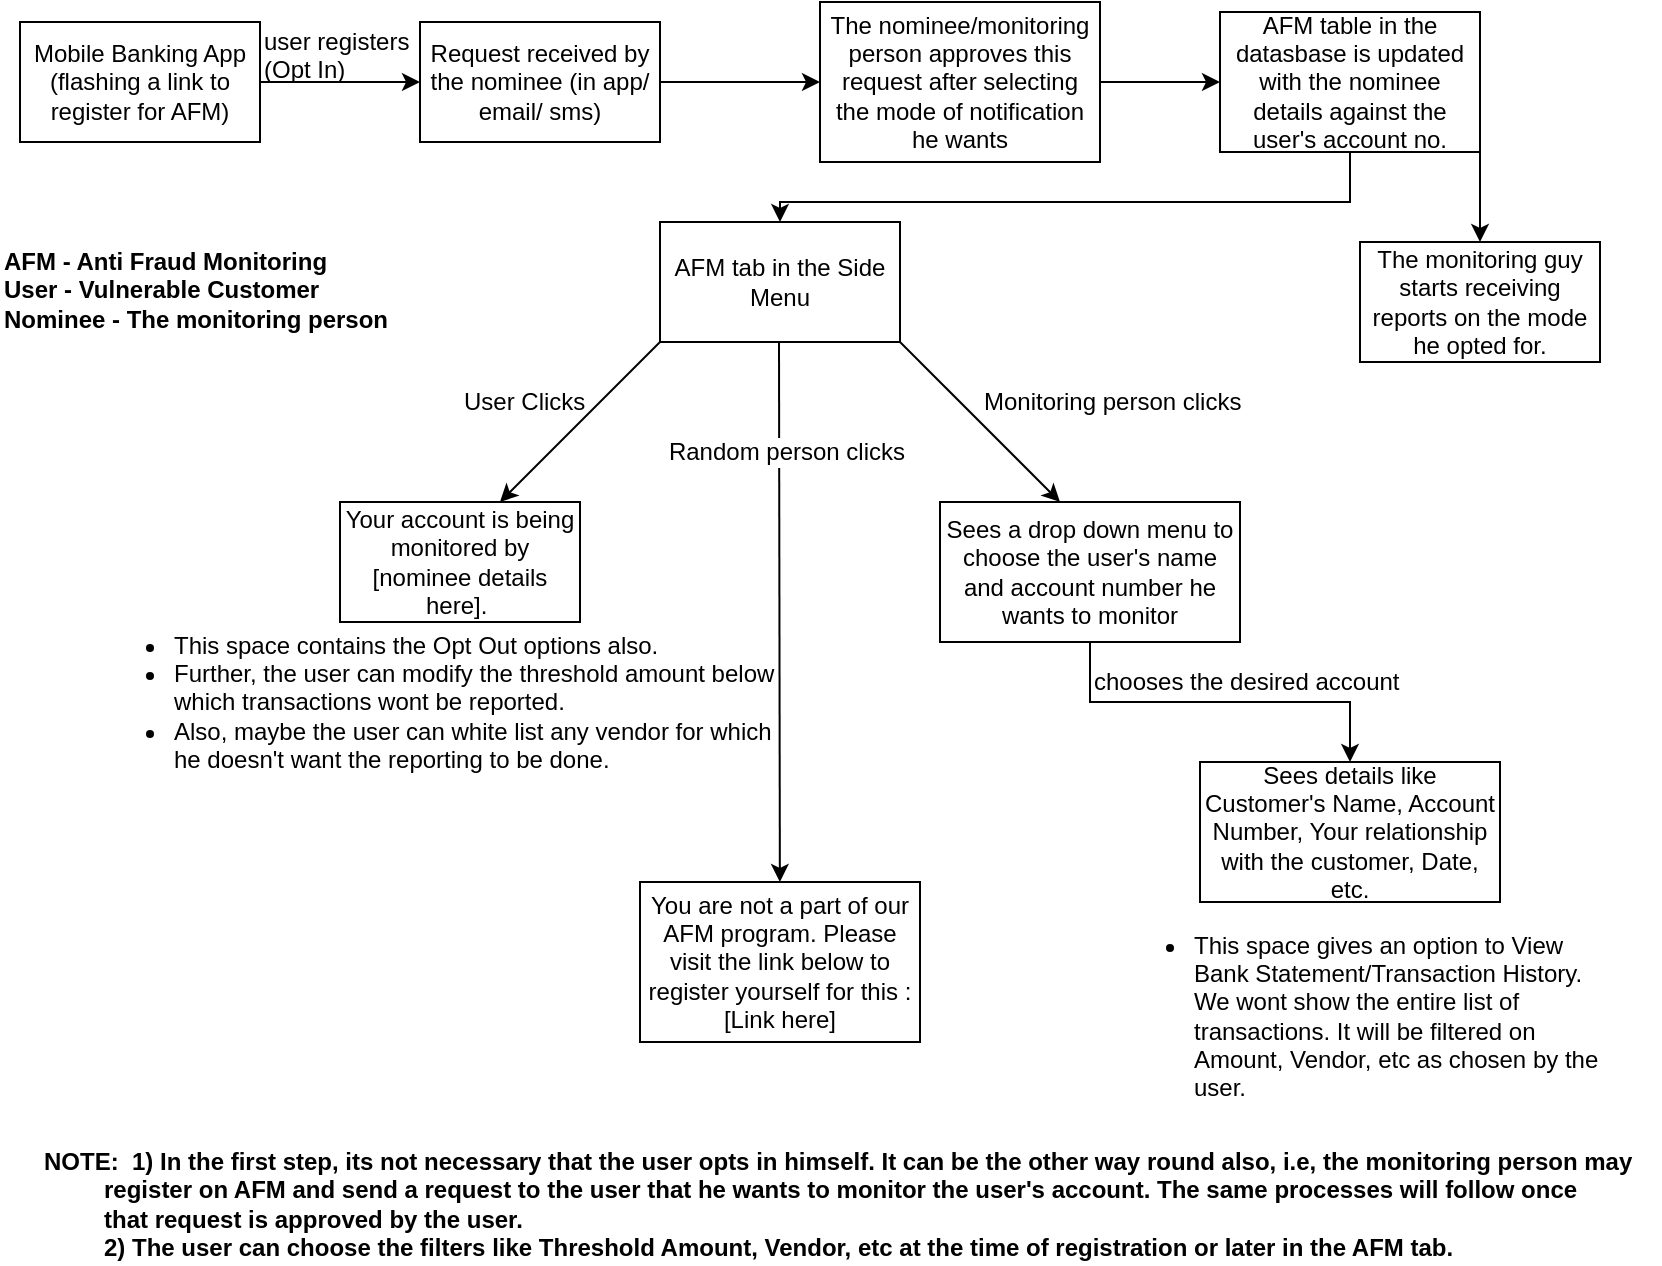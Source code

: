 <mxfile version="12.2.6" type="github" pages="1"><diagram id="PdTltxuE8KhRz_EDwQYb" name="Page-1"><mxGraphModel dx="1029" dy="726" grid="1" gridSize="10" guides="1" tooltips="1" connect="1" arrows="1" fold="1" page="1" pageScale="1" pageWidth="850" pageHeight="1100" math="0" shadow="0"><root><mxCell id="0"/><mxCell id="1" parent="0"/><mxCell id="ud-gNx_Ja9I4je4Nc5HT-3" value="" style="edgeStyle=orthogonalEdgeStyle;rounded=0;orthogonalLoop=1;jettySize=auto;html=1;" edge="1" parent="1" source="ud-gNx_Ja9I4je4Nc5HT-1" target="ud-gNx_Ja9I4je4Nc5HT-2"><mxGeometry relative="1" as="geometry"/></mxCell><mxCell id="ud-gNx_Ja9I4je4Nc5HT-1" value="Mobile Banking App&lt;br&gt;(flashing a link to register for AFM)" style="rounded=0;whiteSpace=wrap;html=1;" vertex="1" parent="1"><mxGeometry x="20" y="20" width="120" height="60" as="geometry"/></mxCell><mxCell id="ud-gNx_Ja9I4je4Nc5HT-8" value="" style="edgeStyle=orthogonalEdgeStyle;rounded=0;orthogonalLoop=1;jettySize=auto;html=1;" edge="1" parent="1" source="ud-gNx_Ja9I4je4Nc5HT-2" target="ud-gNx_Ja9I4je4Nc5HT-7"><mxGeometry relative="1" as="geometry"/></mxCell><mxCell id="ud-gNx_Ja9I4je4Nc5HT-2" value="Request received by the nominee (in app/ email/ sms)" style="rounded=0;whiteSpace=wrap;html=1;" vertex="1" parent="1"><mxGeometry x="220" y="20" width="120" height="60" as="geometry"/></mxCell><mxCell id="ud-gNx_Ja9I4je4Nc5HT-10" value="" style="edgeStyle=orthogonalEdgeStyle;rounded=0;orthogonalLoop=1;jettySize=auto;html=1;" edge="1" parent="1" source="ud-gNx_Ja9I4je4Nc5HT-7" target="ud-gNx_Ja9I4je4Nc5HT-9"><mxGeometry relative="1" as="geometry"/></mxCell><mxCell id="ud-gNx_Ja9I4je4Nc5HT-7" value="The nominee/monitoring person approves this request after selecting the mode of notification he wants" style="rounded=0;whiteSpace=wrap;html=1;" vertex="1" parent="1"><mxGeometry x="420" y="10" width="140" height="80" as="geometry"/></mxCell><mxCell id="ud-gNx_Ja9I4je4Nc5HT-12" value="" style="edgeStyle=orthogonalEdgeStyle;rounded=0;orthogonalLoop=1;jettySize=auto;html=1;" edge="1" parent="1" source="ud-gNx_Ja9I4je4Nc5HT-9" target="ud-gNx_Ja9I4je4Nc5HT-11"><mxGeometry relative="1" as="geometry"><Array as="points"><mxPoint x="685" y="110"/><mxPoint x="400" y="110"/></Array></mxGeometry></mxCell><mxCell id="ud-gNx_Ja9I4je4Nc5HT-9" value="AFM table in the datasbase is updated with the nominee details against the user's account no." style="rounded=0;whiteSpace=wrap;html=1;" vertex="1" parent="1"><mxGeometry x="620" y="15" width="130" height="70" as="geometry"/></mxCell><mxCell id="ud-gNx_Ja9I4je4Nc5HT-11" value="AFM tab in the Side Menu" style="rounded=0;whiteSpace=wrap;html=1;" vertex="1" parent="1"><mxGeometry x="340" y="120" width="120" height="60" as="geometry"/></mxCell><mxCell id="ud-gNx_Ja9I4je4Nc5HT-4" value="user registers&lt;br&gt;(Opt In)" style="text;html=1;resizable=0;points=[];autosize=1;align=left;verticalAlign=top;spacingTop=-4;" vertex="1" parent="1"><mxGeometry x="140" y="20" width="90" height="30" as="geometry"/></mxCell><mxCell id="ud-gNx_Ja9I4je4Nc5HT-14" value="" style="endArrow=classic;html=1;" edge="1" parent="1"><mxGeometry width="50" height="50" relative="1" as="geometry"><mxPoint x="340" y="180" as="sourcePoint"/><mxPoint x="260" y="260" as="targetPoint"/></mxGeometry></mxCell><mxCell id="ud-gNx_Ja9I4je4Nc5HT-15" value="" style="endArrow=classic;html=1;" edge="1" parent="1"><mxGeometry width="50" height="50" relative="1" as="geometry"><mxPoint x="460" y="180" as="sourcePoint"/><mxPoint x="540" y="260" as="targetPoint"/></mxGeometry></mxCell><mxCell id="ud-gNx_Ja9I4je4Nc5HT-16" value="Your account is being monitored by&lt;br&gt;[nominee details here].&amp;nbsp;" style="rounded=0;whiteSpace=wrap;html=1;" vertex="1" parent="1"><mxGeometry x="180" y="260" width="120" height="60" as="geometry"/></mxCell><mxCell id="ud-gNx_Ja9I4je4Nc5HT-17" value="User Clicks" style="text;html=1;resizable=0;points=[];autosize=1;align=left;verticalAlign=top;spacingTop=-4;" vertex="1" parent="1"><mxGeometry x="240" y="200" width="80" height="20" as="geometry"/></mxCell><mxCell id="ud-gNx_Ja9I4je4Nc5HT-29" value="" style="edgeStyle=orthogonalEdgeStyle;rounded=0;orthogonalLoop=1;jettySize=auto;html=1;" edge="1" parent="1" source="ud-gNx_Ja9I4je4Nc5HT-18" target="ud-gNx_Ja9I4je4Nc5HT-28"><mxGeometry relative="1" as="geometry"/></mxCell><mxCell id="ud-gNx_Ja9I4je4Nc5HT-18" value="Sees a drop down menu to choose the user's name and account number he wants to monitor" style="rounded=0;whiteSpace=wrap;html=1;" vertex="1" parent="1"><mxGeometry x="480" y="260" width="150" height="70" as="geometry"/></mxCell><mxCell id="ud-gNx_Ja9I4je4Nc5HT-28" value="Sees details like Customer's Name, Account Number, Your relationship with the customer, Date, etc." style="rounded=0;whiteSpace=wrap;html=1;" vertex="1" parent="1"><mxGeometry x="610" y="390" width="150" height="70" as="geometry"/></mxCell><mxCell id="ud-gNx_Ja9I4je4Nc5HT-19" value="Monitoring person clicks" style="text;html=1;resizable=0;points=[];autosize=1;align=left;verticalAlign=top;spacingTop=-4;" vertex="1" parent="1"><mxGeometry x="500" y="200" width="140" height="20" as="geometry"/></mxCell><mxCell id="ud-gNx_Ja9I4je4Nc5HT-23" value="&lt;ul&gt;&lt;li&gt;&lt;span style=&quot;text-align: center&quot;&gt;This space contains the Opt Out options also.&lt;/span&gt;&lt;/li&gt;&lt;li&gt;&lt;span style=&quot;text-align: center&quot;&gt;Further, the user can modify the threshold amount below which transactions wont be reported.&lt;/span&gt;&lt;/li&gt;&lt;li&gt;&lt;span style=&quot;text-align: center&quot;&gt;Also, maybe the user can white list&amp;nbsp;any vendor for which he doesn't&amp;nbsp;want the reporting to be done.&lt;/span&gt;&lt;/li&gt;&lt;/ul&gt;" style="text;strokeColor=none;fillColor=none;html=1;whiteSpace=wrap;verticalAlign=middle;overflow=hidden;" vertex="1" parent="1"><mxGeometry x="55" y="295" width="345" height="130" as="geometry"/></mxCell><mxCell id="ud-gNx_Ja9I4je4Nc5HT-27" value="&lt;b&gt;AFM - Anti Fraud Monitoring&lt;br&gt;User - Vulnerable Customer&lt;br&gt;Nominee - The monitoring person&lt;br&gt;&lt;/b&gt;" style="text;html=1;resizable=0;points=[];autosize=1;align=left;verticalAlign=top;spacingTop=-4;" vertex="1" parent="1"><mxGeometry x="10" y="130" width="210" height="40" as="geometry"/></mxCell><mxCell id="ud-gNx_Ja9I4je4Nc5HT-30" value="chooses the desired account" style="text;html=1;resizable=0;points=[];autosize=1;align=left;verticalAlign=top;spacingTop=-4;" vertex="1" parent="1"><mxGeometry x="555" y="340" width="170" height="20" as="geometry"/></mxCell><mxCell id="ud-gNx_Ja9I4je4Nc5HT-21" value="You are not a part of our AFM program. Please visit the link below to register yourself for this :&lt;br&gt;[Link here]" style="rounded=0;whiteSpace=wrap;html=1;" vertex="1" parent="1"><mxGeometry x="330" y="450" width="140" height="80" as="geometry"/></mxCell><mxCell id="ud-gNx_Ja9I4je4Nc5HT-32" value="" style="endArrow=classic;html=1;" edge="1" parent="1" target="ud-gNx_Ja9I4je4Nc5HT-21"><mxGeometry width="50" height="50" relative="1" as="geometry"><mxPoint x="399.5" y="180" as="sourcePoint"/><mxPoint x="398" y="509" as="targetPoint"/></mxGeometry></mxCell><mxCell id="ud-gNx_Ja9I4je4Nc5HT-33" value="Random person clicks" style="text;html=1;resizable=0;points=[];align=center;verticalAlign=middle;labelBackgroundColor=#ffffff;" vertex="1" connectable="0" parent="ud-gNx_Ja9I4je4Nc5HT-32"><mxGeometry x="-0.594" y="3" relative="1" as="geometry"><mxPoint as="offset"/></mxGeometry></mxCell><mxCell id="ud-gNx_Ja9I4je4Nc5HT-34" value="&lt;ul&gt;&lt;li&gt;This space gives an option to View Bank Statement/Transaction History. We wont show the entire list of transactions. It will be filtered on Amount, Vendor, etc as chosen by the user.&lt;/li&gt;&lt;/ul&gt;" style="text;strokeColor=none;fillColor=none;html=1;whiteSpace=wrap;verticalAlign=middle;overflow=hidden;" vertex="1" parent="1"><mxGeometry x="565" y="460" width="255" height="100" as="geometry"/></mxCell><mxCell id="ud-gNx_Ja9I4je4Nc5HT-35" value="&lt;b&gt;NOTE:&amp;nbsp; 1) In the first step, its not necessary that the user opts in himself. It can be the other way round also, i.e, the monitoring person may &lt;br&gt;&amp;nbsp; &amp;nbsp; &amp;nbsp; &amp;nbsp; &amp;nbsp;register on AFM and send a request to the user that he wants to monitor the user's account. The same processes will follow once&lt;br&gt;&amp;nbsp; &amp;nbsp; &amp;nbsp; &amp;nbsp; &amp;nbsp;that request is approved by the user.&lt;br&gt;&amp;nbsp; &amp;nbsp; &amp;nbsp; &amp;nbsp; &amp;nbsp;2) The user can choose the filters like Threshold Amount, Vendor, etc at the time of registration or later in the AFM tab.&lt;br&gt;&lt;/b&gt;" style="text;html=1;resizable=0;points=[];autosize=1;align=left;verticalAlign=top;spacingTop=-4;" vertex="1" parent="1"><mxGeometry x="30" y="580" width="810" height="60" as="geometry"/></mxCell><mxCell id="ud-gNx_Ja9I4je4Nc5HT-36" value="" style="endArrow=classic;html=1;exitX=1;exitY=1;exitDx=0;exitDy=0;exitPerimeter=0;" edge="1" parent="1" source="ud-gNx_Ja9I4je4Nc5HT-9"><mxGeometry width="50" height="50" relative="1" as="geometry"><mxPoint x="800" y="85" as="sourcePoint"/><mxPoint x="750" y="130" as="targetPoint"/></mxGeometry></mxCell><mxCell id="ud-gNx_Ja9I4je4Nc5HT-37" value="The monitoring guy starts receiving reports on the mode he opted for." style="rounded=0;whiteSpace=wrap;html=1;" vertex="1" parent="1"><mxGeometry x="690" y="130" width="120" height="60" as="geometry"/></mxCell></root></mxGraphModel></diagram></mxfile>